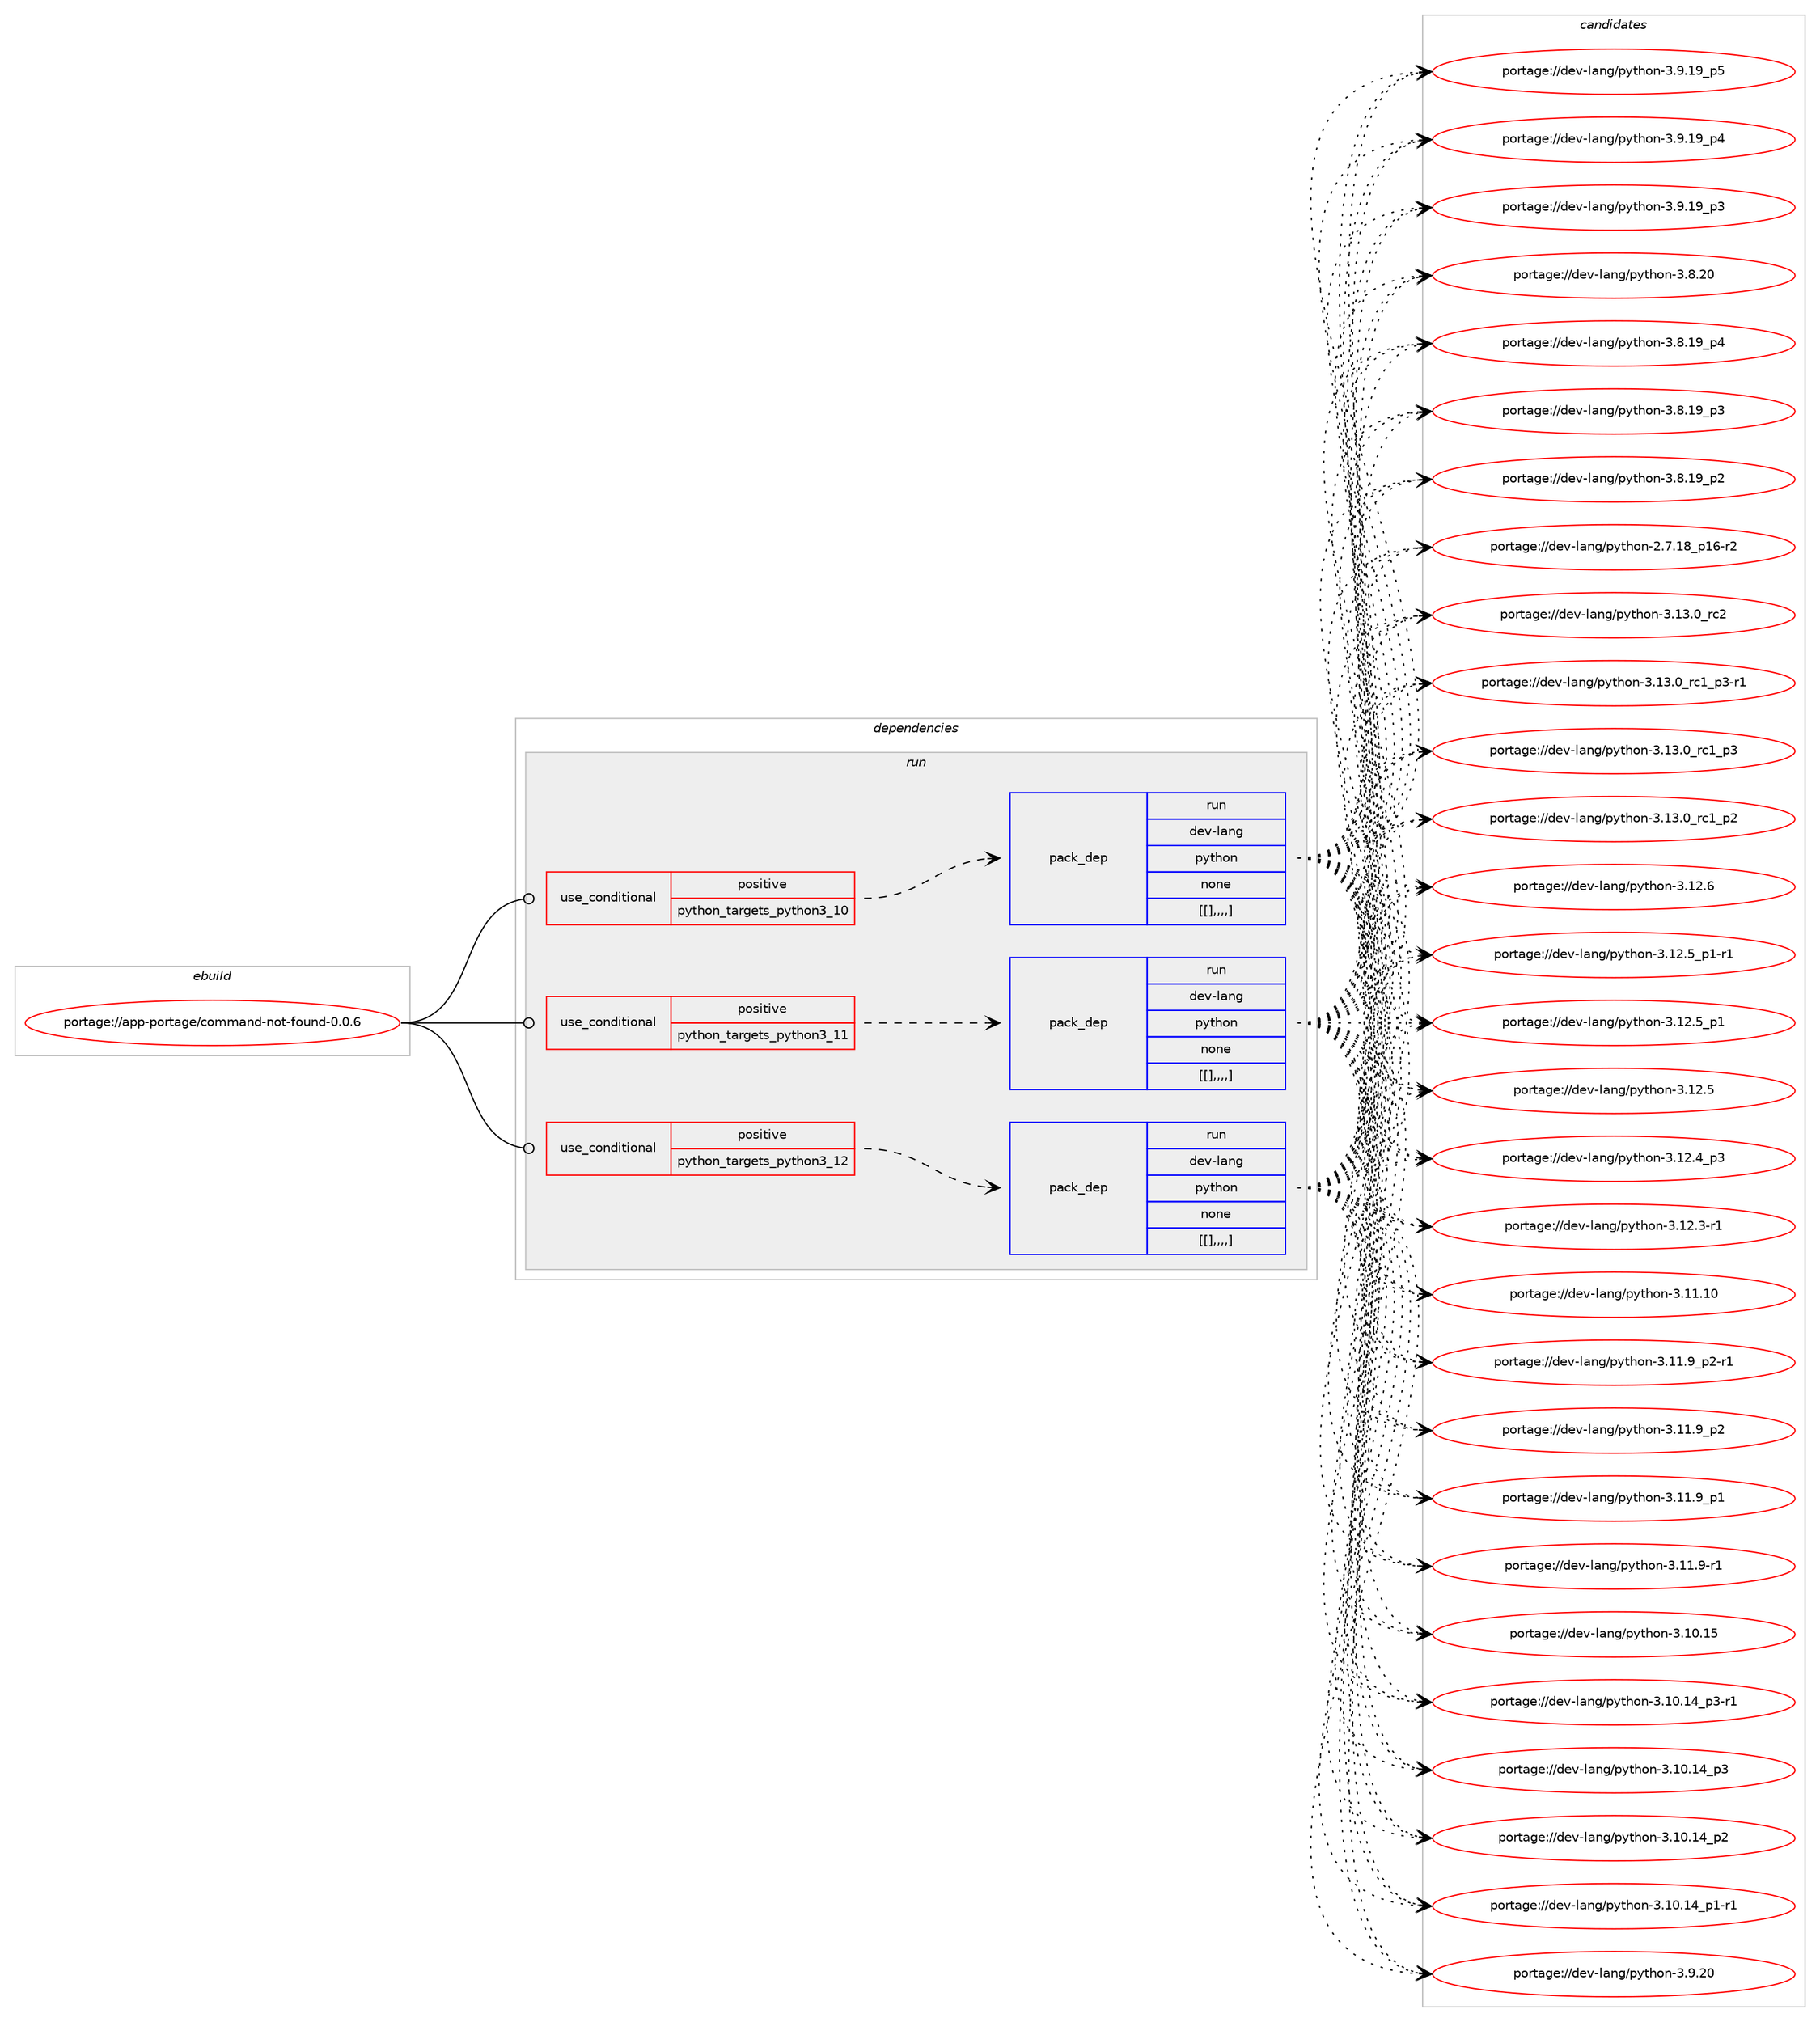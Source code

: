digraph prolog {

# *************
# Graph options
# *************

newrank=true;
concentrate=true;
compound=true;
graph [rankdir=LR,fontname=Helvetica,fontsize=10,ranksep=1.5];#, ranksep=2.5, nodesep=0.2];
edge  [arrowhead=vee];
node  [fontname=Helvetica,fontsize=10];

# **********
# The ebuild
# **********

subgraph cluster_leftcol {
color=gray;
label=<<i>ebuild</i>>;
id [label="portage://app-portage/command-not-found-0.0.6", color=red, width=4, href="../app-portage/command-not-found-0.0.6.svg"];
}

# ****************
# The dependencies
# ****************

subgraph cluster_midcol {
color=gray;
label=<<i>dependencies</i>>;
subgraph cluster_compile {
fillcolor="#eeeeee";
style=filled;
label=<<i>compile</i>>;
}
subgraph cluster_compileandrun {
fillcolor="#eeeeee";
style=filled;
label=<<i>compile and run</i>>;
}
subgraph cluster_run {
fillcolor="#eeeeee";
style=filled;
label=<<i>run</i>>;
subgraph cond14139 {
dependency50755 [label=<<TABLE BORDER="0" CELLBORDER="1" CELLSPACING="0" CELLPADDING="4"><TR><TD ROWSPAN="3" CELLPADDING="10">use_conditional</TD></TR><TR><TD>positive</TD></TR><TR><TD>python_targets_python3_10</TD></TR></TABLE>>, shape=none, color=red];
subgraph pack36156 {
dependency50756 [label=<<TABLE BORDER="0" CELLBORDER="1" CELLSPACING="0" CELLPADDING="4" WIDTH="220"><TR><TD ROWSPAN="6" CELLPADDING="30">pack_dep</TD></TR><TR><TD WIDTH="110">run</TD></TR><TR><TD>dev-lang</TD></TR><TR><TD>python</TD></TR><TR><TD>none</TD></TR><TR><TD>[[],,,,]</TD></TR></TABLE>>, shape=none, color=blue];
}
dependency50755:e -> dependency50756:w [weight=20,style="dashed",arrowhead="vee"];
}
id:e -> dependency50755:w [weight=20,style="solid",arrowhead="odot"];
subgraph cond14140 {
dependency50757 [label=<<TABLE BORDER="0" CELLBORDER="1" CELLSPACING="0" CELLPADDING="4"><TR><TD ROWSPAN="3" CELLPADDING="10">use_conditional</TD></TR><TR><TD>positive</TD></TR><TR><TD>python_targets_python3_11</TD></TR></TABLE>>, shape=none, color=red];
subgraph pack36157 {
dependency50758 [label=<<TABLE BORDER="0" CELLBORDER="1" CELLSPACING="0" CELLPADDING="4" WIDTH="220"><TR><TD ROWSPAN="6" CELLPADDING="30">pack_dep</TD></TR><TR><TD WIDTH="110">run</TD></TR><TR><TD>dev-lang</TD></TR><TR><TD>python</TD></TR><TR><TD>none</TD></TR><TR><TD>[[],,,,]</TD></TR></TABLE>>, shape=none, color=blue];
}
dependency50757:e -> dependency50758:w [weight=20,style="dashed",arrowhead="vee"];
}
id:e -> dependency50757:w [weight=20,style="solid",arrowhead="odot"];
subgraph cond14141 {
dependency50759 [label=<<TABLE BORDER="0" CELLBORDER="1" CELLSPACING="0" CELLPADDING="4"><TR><TD ROWSPAN="3" CELLPADDING="10">use_conditional</TD></TR><TR><TD>positive</TD></TR><TR><TD>python_targets_python3_12</TD></TR></TABLE>>, shape=none, color=red];
subgraph pack36158 {
dependency50760 [label=<<TABLE BORDER="0" CELLBORDER="1" CELLSPACING="0" CELLPADDING="4" WIDTH="220"><TR><TD ROWSPAN="6" CELLPADDING="30">pack_dep</TD></TR><TR><TD WIDTH="110">run</TD></TR><TR><TD>dev-lang</TD></TR><TR><TD>python</TD></TR><TR><TD>none</TD></TR><TR><TD>[[],,,,]</TD></TR></TABLE>>, shape=none, color=blue];
}
dependency50759:e -> dependency50760:w [weight=20,style="dashed",arrowhead="vee"];
}
id:e -> dependency50759:w [weight=20,style="solid",arrowhead="odot"];
}
}

# **************
# The candidates
# **************

subgraph cluster_choices {
rank=same;
color=gray;
label=<<i>candidates</i>>;

subgraph choice36156 {
color=black;
nodesep=1;
choice10010111845108971101034711212111610411111045514649514648951149950 [label="portage://dev-lang/python-3.13.0_rc2", color=red, width=4,href="../dev-lang/python-3.13.0_rc2.svg"];
choice1001011184510897110103471121211161041111104551464951464895114994995112514511449 [label="portage://dev-lang/python-3.13.0_rc1_p3-r1", color=red, width=4,href="../dev-lang/python-3.13.0_rc1_p3-r1.svg"];
choice100101118451089711010347112121116104111110455146495146489511499499511251 [label="portage://dev-lang/python-3.13.0_rc1_p3", color=red, width=4,href="../dev-lang/python-3.13.0_rc1_p3.svg"];
choice100101118451089711010347112121116104111110455146495146489511499499511250 [label="portage://dev-lang/python-3.13.0_rc1_p2", color=red, width=4,href="../dev-lang/python-3.13.0_rc1_p2.svg"];
choice10010111845108971101034711212111610411111045514649504654 [label="portage://dev-lang/python-3.12.6", color=red, width=4,href="../dev-lang/python-3.12.6.svg"];
choice1001011184510897110103471121211161041111104551464950465395112494511449 [label="portage://dev-lang/python-3.12.5_p1-r1", color=red, width=4,href="../dev-lang/python-3.12.5_p1-r1.svg"];
choice100101118451089711010347112121116104111110455146495046539511249 [label="portage://dev-lang/python-3.12.5_p1", color=red, width=4,href="../dev-lang/python-3.12.5_p1.svg"];
choice10010111845108971101034711212111610411111045514649504653 [label="portage://dev-lang/python-3.12.5", color=red, width=4,href="../dev-lang/python-3.12.5.svg"];
choice100101118451089711010347112121116104111110455146495046529511251 [label="portage://dev-lang/python-3.12.4_p3", color=red, width=4,href="../dev-lang/python-3.12.4_p3.svg"];
choice100101118451089711010347112121116104111110455146495046514511449 [label="portage://dev-lang/python-3.12.3-r1", color=red, width=4,href="../dev-lang/python-3.12.3-r1.svg"];
choice1001011184510897110103471121211161041111104551464949464948 [label="portage://dev-lang/python-3.11.10", color=red, width=4,href="../dev-lang/python-3.11.10.svg"];
choice1001011184510897110103471121211161041111104551464949465795112504511449 [label="portage://dev-lang/python-3.11.9_p2-r1", color=red, width=4,href="../dev-lang/python-3.11.9_p2-r1.svg"];
choice100101118451089711010347112121116104111110455146494946579511250 [label="portage://dev-lang/python-3.11.9_p2", color=red, width=4,href="../dev-lang/python-3.11.9_p2.svg"];
choice100101118451089711010347112121116104111110455146494946579511249 [label="portage://dev-lang/python-3.11.9_p1", color=red, width=4,href="../dev-lang/python-3.11.9_p1.svg"];
choice100101118451089711010347112121116104111110455146494946574511449 [label="portage://dev-lang/python-3.11.9-r1", color=red, width=4,href="../dev-lang/python-3.11.9-r1.svg"];
choice1001011184510897110103471121211161041111104551464948464953 [label="portage://dev-lang/python-3.10.15", color=red, width=4,href="../dev-lang/python-3.10.15.svg"];
choice100101118451089711010347112121116104111110455146494846495295112514511449 [label="portage://dev-lang/python-3.10.14_p3-r1", color=red, width=4,href="../dev-lang/python-3.10.14_p3-r1.svg"];
choice10010111845108971101034711212111610411111045514649484649529511251 [label="portage://dev-lang/python-3.10.14_p3", color=red, width=4,href="../dev-lang/python-3.10.14_p3.svg"];
choice10010111845108971101034711212111610411111045514649484649529511250 [label="portage://dev-lang/python-3.10.14_p2", color=red, width=4,href="../dev-lang/python-3.10.14_p2.svg"];
choice100101118451089711010347112121116104111110455146494846495295112494511449 [label="portage://dev-lang/python-3.10.14_p1-r1", color=red, width=4,href="../dev-lang/python-3.10.14_p1-r1.svg"];
choice10010111845108971101034711212111610411111045514657465048 [label="portage://dev-lang/python-3.9.20", color=red, width=4,href="../dev-lang/python-3.9.20.svg"];
choice100101118451089711010347112121116104111110455146574649579511253 [label="portage://dev-lang/python-3.9.19_p5", color=red, width=4,href="../dev-lang/python-3.9.19_p5.svg"];
choice100101118451089711010347112121116104111110455146574649579511252 [label="portage://dev-lang/python-3.9.19_p4", color=red, width=4,href="../dev-lang/python-3.9.19_p4.svg"];
choice100101118451089711010347112121116104111110455146574649579511251 [label="portage://dev-lang/python-3.9.19_p3", color=red, width=4,href="../dev-lang/python-3.9.19_p3.svg"];
choice10010111845108971101034711212111610411111045514656465048 [label="portage://dev-lang/python-3.8.20", color=red, width=4,href="../dev-lang/python-3.8.20.svg"];
choice100101118451089711010347112121116104111110455146564649579511252 [label="portage://dev-lang/python-3.8.19_p4", color=red, width=4,href="../dev-lang/python-3.8.19_p4.svg"];
choice100101118451089711010347112121116104111110455146564649579511251 [label="portage://dev-lang/python-3.8.19_p3", color=red, width=4,href="../dev-lang/python-3.8.19_p3.svg"];
choice100101118451089711010347112121116104111110455146564649579511250 [label="portage://dev-lang/python-3.8.19_p2", color=red, width=4,href="../dev-lang/python-3.8.19_p2.svg"];
choice100101118451089711010347112121116104111110455046554649569511249544511450 [label="portage://dev-lang/python-2.7.18_p16-r2", color=red, width=4,href="../dev-lang/python-2.7.18_p16-r2.svg"];
dependency50756:e -> choice10010111845108971101034711212111610411111045514649514648951149950:w [style=dotted,weight="100"];
dependency50756:e -> choice1001011184510897110103471121211161041111104551464951464895114994995112514511449:w [style=dotted,weight="100"];
dependency50756:e -> choice100101118451089711010347112121116104111110455146495146489511499499511251:w [style=dotted,weight="100"];
dependency50756:e -> choice100101118451089711010347112121116104111110455146495146489511499499511250:w [style=dotted,weight="100"];
dependency50756:e -> choice10010111845108971101034711212111610411111045514649504654:w [style=dotted,weight="100"];
dependency50756:e -> choice1001011184510897110103471121211161041111104551464950465395112494511449:w [style=dotted,weight="100"];
dependency50756:e -> choice100101118451089711010347112121116104111110455146495046539511249:w [style=dotted,weight="100"];
dependency50756:e -> choice10010111845108971101034711212111610411111045514649504653:w [style=dotted,weight="100"];
dependency50756:e -> choice100101118451089711010347112121116104111110455146495046529511251:w [style=dotted,weight="100"];
dependency50756:e -> choice100101118451089711010347112121116104111110455146495046514511449:w [style=dotted,weight="100"];
dependency50756:e -> choice1001011184510897110103471121211161041111104551464949464948:w [style=dotted,weight="100"];
dependency50756:e -> choice1001011184510897110103471121211161041111104551464949465795112504511449:w [style=dotted,weight="100"];
dependency50756:e -> choice100101118451089711010347112121116104111110455146494946579511250:w [style=dotted,weight="100"];
dependency50756:e -> choice100101118451089711010347112121116104111110455146494946579511249:w [style=dotted,weight="100"];
dependency50756:e -> choice100101118451089711010347112121116104111110455146494946574511449:w [style=dotted,weight="100"];
dependency50756:e -> choice1001011184510897110103471121211161041111104551464948464953:w [style=dotted,weight="100"];
dependency50756:e -> choice100101118451089711010347112121116104111110455146494846495295112514511449:w [style=dotted,weight="100"];
dependency50756:e -> choice10010111845108971101034711212111610411111045514649484649529511251:w [style=dotted,weight="100"];
dependency50756:e -> choice10010111845108971101034711212111610411111045514649484649529511250:w [style=dotted,weight="100"];
dependency50756:e -> choice100101118451089711010347112121116104111110455146494846495295112494511449:w [style=dotted,weight="100"];
dependency50756:e -> choice10010111845108971101034711212111610411111045514657465048:w [style=dotted,weight="100"];
dependency50756:e -> choice100101118451089711010347112121116104111110455146574649579511253:w [style=dotted,weight="100"];
dependency50756:e -> choice100101118451089711010347112121116104111110455146574649579511252:w [style=dotted,weight="100"];
dependency50756:e -> choice100101118451089711010347112121116104111110455146574649579511251:w [style=dotted,weight="100"];
dependency50756:e -> choice10010111845108971101034711212111610411111045514656465048:w [style=dotted,weight="100"];
dependency50756:e -> choice100101118451089711010347112121116104111110455146564649579511252:w [style=dotted,weight="100"];
dependency50756:e -> choice100101118451089711010347112121116104111110455146564649579511251:w [style=dotted,weight="100"];
dependency50756:e -> choice100101118451089711010347112121116104111110455146564649579511250:w [style=dotted,weight="100"];
dependency50756:e -> choice100101118451089711010347112121116104111110455046554649569511249544511450:w [style=dotted,weight="100"];
}
subgraph choice36157 {
color=black;
nodesep=1;
choice10010111845108971101034711212111610411111045514649514648951149950 [label="portage://dev-lang/python-3.13.0_rc2", color=red, width=4,href="../dev-lang/python-3.13.0_rc2.svg"];
choice1001011184510897110103471121211161041111104551464951464895114994995112514511449 [label="portage://dev-lang/python-3.13.0_rc1_p3-r1", color=red, width=4,href="../dev-lang/python-3.13.0_rc1_p3-r1.svg"];
choice100101118451089711010347112121116104111110455146495146489511499499511251 [label="portage://dev-lang/python-3.13.0_rc1_p3", color=red, width=4,href="../dev-lang/python-3.13.0_rc1_p3.svg"];
choice100101118451089711010347112121116104111110455146495146489511499499511250 [label="portage://dev-lang/python-3.13.0_rc1_p2", color=red, width=4,href="../dev-lang/python-3.13.0_rc1_p2.svg"];
choice10010111845108971101034711212111610411111045514649504654 [label="portage://dev-lang/python-3.12.6", color=red, width=4,href="../dev-lang/python-3.12.6.svg"];
choice1001011184510897110103471121211161041111104551464950465395112494511449 [label="portage://dev-lang/python-3.12.5_p1-r1", color=red, width=4,href="../dev-lang/python-3.12.5_p1-r1.svg"];
choice100101118451089711010347112121116104111110455146495046539511249 [label="portage://dev-lang/python-3.12.5_p1", color=red, width=4,href="../dev-lang/python-3.12.5_p1.svg"];
choice10010111845108971101034711212111610411111045514649504653 [label="portage://dev-lang/python-3.12.5", color=red, width=4,href="../dev-lang/python-3.12.5.svg"];
choice100101118451089711010347112121116104111110455146495046529511251 [label="portage://dev-lang/python-3.12.4_p3", color=red, width=4,href="../dev-lang/python-3.12.4_p3.svg"];
choice100101118451089711010347112121116104111110455146495046514511449 [label="portage://dev-lang/python-3.12.3-r1", color=red, width=4,href="../dev-lang/python-3.12.3-r1.svg"];
choice1001011184510897110103471121211161041111104551464949464948 [label="portage://dev-lang/python-3.11.10", color=red, width=4,href="../dev-lang/python-3.11.10.svg"];
choice1001011184510897110103471121211161041111104551464949465795112504511449 [label="portage://dev-lang/python-3.11.9_p2-r1", color=red, width=4,href="../dev-lang/python-3.11.9_p2-r1.svg"];
choice100101118451089711010347112121116104111110455146494946579511250 [label="portage://dev-lang/python-3.11.9_p2", color=red, width=4,href="../dev-lang/python-3.11.9_p2.svg"];
choice100101118451089711010347112121116104111110455146494946579511249 [label="portage://dev-lang/python-3.11.9_p1", color=red, width=4,href="../dev-lang/python-3.11.9_p1.svg"];
choice100101118451089711010347112121116104111110455146494946574511449 [label="portage://dev-lang/python-3.11.9-r1", color=red, width=4,href="../dev-lang/python-3.11.9-r1.svg"];
choice1001011184510897110103471121211161041111104551464948464953 [label="portage://dev-lang/python-3.10.15", color=red, width=4,href="../dev-lang/python-3.10.15.svg"];
choice100101118451089711010347112121116104111110455146494846495295112514511449 [label="portage://dev-lang/python-3.10.14_p3-r1", color=red, width=4,href="../dev-lang/python-3.10.14_p3-r1.svg"];
choice10010111845108971101034711212111610411111045514649484649529511251 [label="portage://dev-lang/python-3.10.14_p3", color=red, width=4,href="../dev-lang/python-3.10.14_p3.svg"];
choice10010111845108971101034711212111610411111045514649484649529511250 [label="portage://dev-lang/python-3.10.14_p2", color=red, width=4,href="../dev-lang/python-3.10.14_p2.svg"];
choice100101118451089711010347112121116104111110455146494846495295112494511449 [label="portage://dev-lang/python-3.10.14_p1-r1", color=red, width=4,href="../dev-lang/python-3.10.14_p1-r1.svg"];
choice10010111845108971101034711212111610411111045514657465048 [label="portage://dev-lang/python-3.9.20", color=red, width=4,href="../dev-lang/python-3.9.20.svg"];
choice100101118451089711010347112121116104111110455146574649579511253 [label="portage://dev-lang/python-3.9.19_p5", color=red, width=4,href="../dev-lang/python-3.9.19_p5.svg"];
choice100101118451089711010347112121116104111110455146574649579511252 [label="portage://dev-lang/python-3.9.19_p4", color=red, width=4,href="../dev-lang/python-3.9.19_p4.svg"];
choice100101118451089711010347112121116104111110455146574649579511251 [label="portage://dev-lang/python-3.9.19_p3", color=red, width=4,href="../dev-lang/python-3.9.19_p3.svg"];
choice10010111845108971101034711212111610411111045514656465048 [label="portage://dev-lang/python-3.8.20", color=red, width=4,href="../dev-lang/python-3.8.20.svg"];
choice100101118451089711010347112121116104111110455146564649579511252 [label="portage://dev-lang/python-3.8.19_p4", color=red, width=4,href="../dev-lang/python-3.8.19_p4.svg"];
choice100101118451089711010347112121116104111110455146564649579511251 [label="portage://dev-lang/python-3.8.19_p3", color=red, width=4,href="../dev-lang/python-3.8.19_p3.svg"];
choice100101118451089711010347112121116104111110455146564649579511250 [label="portage://dev-lang/python-3.8.19_p2", color=red, width=4,href="../dev-lang/python-3.8.19_p2.svg"];
choice100101118451089711010347112121116104111110455046554649569511249544511450 [label="portage://dev-lang/python-2.7.18_p16-r2", color=red, width=4,href="../dev-lang/python-2.7.18_p16-r2.svg"];
dependency50758:e -> choice10010111845108971101034711212111610411111045514649514648951149950:w [style=dotted,weight="100"];
dependency50758:e -> choice1001011184510897110103471121211161041111104551464951464895114994995112514511449:w [style=dotted,weight="100"];
dependency50758:e -> choice100101118451089711010347112121116104111110455146495146489511499499511251:w [style=dotted,weight="100"];
dependency50758:e -> choice100101118451089711010347112121116104111110455146495146489511499499511250:w [style=dotted,weight="100"];
dependency50758:e -> choice10010111845108971101034711212111610411111045514649504654:w [style=dotted,weight="100"];
dependency50758:e -> choice1001011184510897110103471121211161041111104551464950465395112494511449:w [style=dotted,weight="100"];
dependency50758:e -> choice100101118451089711010347112121116104111110455146495046539511249:w [style=dotted,weight="100"];
dependency50758:e -> choice10010111845108971101034711212111610411111045514649504653:w [style=dotted,weight="100"];
dependency50758:e -> choice100101118451089711010347112121116104111110455146495046529511251:w [style=dotted,weight="100"];
dependency50758:e -> choice100101118451089711010347112121116104111110455146495046514511449:w [style=dotted,weight="100"];
dependency50758:e -> choice1001011184510897110103471121211161041111104551464949464948:w [style=dotted,weight="100"];
dependency50758:e -> choice1001011184510897110103471121211161041111104551464949465795112504511449:w [style=dotted,weight="100"];
dependency50758:e -> choice100101118451089711010347112121116104111110455146494946579511250:w [style=dotted,weight="100"];
dependency50758:e -> choice100101118451089711010347112121116104111110455146494946579511249:w [style=dotted,weight="100"];
dependency50758:e -> choice100101118451089711010347112121116104111110455146494946574511449:w [style=dotted,weight="100"];
dependency50758:e -> choice1001011184510897110103471121211161041111104551464948464953:w [style=dotted,weight="100"];
dependency50758:e -> choice100101118451089711010347112121116104111110455146494846495295112514511449:w [style=dotted,weight="100"];
dependency50758:e -> choice10010111845108971101034711212111610411111045514649484649529511251:w [style=dotted,weight="100"];
dependency50758:e -> choice10010111845108971101034711212111610411111045514649484649529511250:w [style=dotted,weight="100"];
dependency50758:e -> choice100101118451089711010347112121116104111110455146494846495295112494511449:w [style=dotted,weight="100"];
dependency50758:e -> choice10010111845108971101034711212111610411111045514657465048:w [style=dotted,weight="100"];
dependency50758:e -> choice100101118451089711010347112121116104111110455146574649579511253:w [style=dotted,weight="100"];
dependency50758:e -> choice100101118451089711010347112121116104111110455146574649579511252:w [style=dotted,weight="100"];
dependency50758:e -> choice100101118451089711010347112121116104111110455146574649579511251:w [style=dotted,weight="100"];
dependency50758:e -> choice10010111845108971101034711212111610411111045514656465048:w [style=dotted,weight="100"];
dependency50758:e -> choice100101118451089711010347112121116104111110455146564649579511252:w [style=dotted,weight="100"];
dependency50758:e -> choice100101118451089711010347112121116104111110455146564649579511251:w [style=dotted,weight="100"];
dependency50758:e -> choice100101118451089711010347112121116104111110455146564649579511250:w [style=dotted,weight="100"];
dependency50758:e -> choice100101118451089711010347112121116104111110455046554649569511249544511450:w [style=dotted,weight="100"];
}
subgraph choice36158 {
color=black;
nodesep=1;
choice10010111845108971101034711212111610411111045514649514648951149950 [label="portage://dev-lang/python-3.13.0_rc2", color=red, width=4,href="../dev-lang/python-3.13.0_rc2.svg"];
choice1001011184510897110103471121211161041111104551464951464895114994995112514511449 [label="portage://dev-lang/python-3.13.0_rc1_p3-r1", color=red, width=4,href="../dev-lang/python-3.13.0_rc1_p3-r1.svg"];
choice100101118451089711010347112121116104111110455146495146489511499499511251 [label="portage://dev-lang/python-3.13.0_rc1_p3", color=red, width=4,href="../dev-lang/python-3.13.0_rc1_p3.svg"];
choice100101118451089711010347112121116104111110455146495146489511499499511250 [label="portage://dev-lang/python-3.13.0_rc1_p2", color=red, width=4,href="../dev-lang/python-3.13.0_rc1_p2.svg"];
choice10010111845108971101034711212111610411111045514649504654 [label="portage://dev-lang/python-3.12.6", color=red, width=4,href="../dev-lang/python-3.12.6.svg"];
choice1001011184510897110103471121211161041111104551464950465395112494511449 [label="portage://dev-lang/python-3.12.5_p1-r1", color=red, width=4,href="../dev-lang/python-3.12.5_p1-r1.svg"];
choice100101118451089711010347112121116104111110455146495046539511249 [label="portage://dev-lang/python-3.12.5_p1", color=red, width=4,href="../dev-lang/python-3.12.5_p1.svg"];
choice10010111845108971101034711212111610411111045514649504653 [label="portage://dev-lang/python-3.12.5", color=red, width=4,href="../dev-lang/python-3.12.5.svg"];
choice100101118451089711010347112121116104111110455146495046529511251 [label="portage://dev-lang/python-3.12.4_p3", color=red, width=4,href="../dev-lang/python-3.12.4_p3.svg"];
choice100101118451089711010347112121116104111110455146495046514511449 [label="portage://dev-lang/python-3.12.3-r1", color=red, width=4,href="../dev-lang/python-3.12.3-r1.svg"];
choice1001011184510897110103471121211161041111104551464949464948 [label="portage://dev-lang/python-3.11.10", color=red, width=4,href="../dev-lang/python-3.11.10.svg"];
choice1001011184510897110103471121211161041111104551464949465795112504511449 [label="portage://dev-lang/python-3.11.9_p2-r1", color=red, width=4,href="../dev-lang/python-3.11.9_p2-r1.svg"];
choice100101118451089711010347112121116104111110455146494946579511250 [label="portage://dev-lang/python-3.11.9_p2", color=red, width=4,href="../dev-lang/python-3.11.9_p2.svg"];
choice100101118451089711010347112121116104111110455146494946579511249 [label="portage://dev-lang/python-3.11.9_p1", color=red, width=4,href="../dev-lang/python-3.11.9_p1.svg"];
choice100101118451089711010347112121116104111110455146494946574511449 [label="portage://dev-lang/python-3.11.9-r1", color=red, width=4,href="../dev-lang/python-3.11.9-r1.svg"];
choice1001011184510897110103471121211161041111104551464948464953 [label="portage://dev-lang/python-3.10.15", color=red, width=4,href="../dev-lang/python-3.10.15.svg"];
choice100101118451089711010347112121116104111110455146494846495295112514511449 [label="portage://dev-lang/python-3.10.14_p3-r1", color=red, width=4,href="../dev-lang/python-3.10.14_p3-r1.svg"];
choice10010111845108971101034711212111610411111045514649484649529511251 [label="portage://dev-lang/python-3.10.14_p3", color=red, width=4,href="../dev-lang/python-3.10.14_p3.svg"];
choice10010111845108971101034711212111610411111045514649484649529511250 [label="portage://dev-lang/python-3.10.14_p2", color=red, width=4,href="../dev-lang/python-3.10.14_p2.svg"];
choice100101118451089711010347112121116104111110455146494846495295112494511449 [label="portage://dev-lang/python-3.10.14_p1-r1", color=red, width=4,href="../dev-lang/python-3.10.14_p1-r1.svg"];
choice10010111845108971101034711212111610411111045514657465048 [label="portage://dev-lang/python-3.9.20", color=red, width=4,href="../dev-lang/python-3.9.20.svg"];
choice100101118451089711010347112121116104111110455146574649579511253 [label="portage://dev-lang/python-3.9.19_p5", color=red, width=4,href="../dev-lang/python-3.9.19_p5.svg"];
choice100101118451089711010347112121116104111110455146574649579511252 [label="portage://dev-lang/python-3.9.19_p4", color=red, width=4,href="../dev-lang/python-3.9.19_p4.svg"];
choice100101118451089711010347112121116104111110455146574649579511251 [label="portage://dev-lang/python-3.9.19_p3", color=red, width=4,href="../dev-lang/python-3.9.19_p3.svg"];
choice10010111845108971101034711212111610411111045514656465048 [label="portage://dev-lang/python-3.8.20", color=red, width=4,href="../dev-lang/python-3.8.20.svg"];
choice100101118451089711010347112121116104111110455146564649579511252 [label="portage://dev-lang/python-3.8.19_p4", color=red, width=4,href="../dev-lang/python-3.8.19_p4.svg"];
choice100101118451089711010347112121116104111110455146564649579511251 [label="portage://dev-lang/python-3.8.19_p3", color=red, width=4,href="../dev-lang/python-3.8.19_p3.svg"];
choice100101118451089711010347112121116104111110455146564649579511250 [label="portage://dev-lang/python-3.8.19_p2", color=red, width=4,href="../dev-lang/python-3.8.19_p2.svg"];
choice100101118451089711010347112121116104111110455046554649569511249544511450 [label="portage://dev-lang/python-2.7.18_p16-r2", color=red, width=4,href="../dev-lang/python-2.7.18_p16-r2.svg"];
dependency50760:e -> choice10010111845108971101034711212111610411111045514649514648951149950:w [style=dotted,weight="100"];
dependency50760:e -> choice1001011184510897110103471121211161041111104551464951464895114994995112514511449:w [style=dotted,weight="100"];
dependency50760:e -> choice100101118451089711010347112121116104111110455146495146489511499499511251:w [style=dotted,weight="100"];
dependency50760:e -> choice100101118451089711010347112121116104111110455146495146489511499499511250:w [style=dotted,weight="100"];
dependency50760:e -> choice10010111845108971101034711212111610411111045514649504654:w [style=dotted,weight="100"];
dependency50760:e -> choice1001011184510897110103471121211161041111104551464950465395112494511449:w [style=dotted,weight="100"];
dependency50760:e -> choice100101118451089711010347112121116104111110455146495046539511249:w [style=dotted,weight="100"];
dependency50760:e -> choice10010111845108971101034711212111610411111045514649504653:w [style=dotted,weight="100"];
dependency50760:e -> choice100101118451089711010347112121116104111110455146495046529511251:w [style=dotted,weight="100"];
dependency50760:e -> choice100101118451089711010347112121116104111110455146495046514511449:w [style=dotted,weight="100"];
dependency50760:e -> choice1001011184510897110103471121211161041111104551464949464948:w [style=dotted,weight="100"];
dependency50760:e -> choice1001011184510897110103471121211161041111104551464949465795112504511449:w [style=dotted,weight="100"];
dependency50760:e -> choice100101118451089711010347112121116104111110455146494946579511250:w [style=dotted,weight="100"];
dependency50760:e -> choice100101118451089711010347112121116104111110455146494946579511249:w [style=dotted,weight="100"];
dependency50760:e -> choice100101118451089711010347112121116104111110455146494946574511449:w [style=dotted,weight="100"];
dependency50760:e -> choice1001011184510897110103471121211161041111104551464948464953:w [style=dotted,weight="100"];
dependency50760:e -> choice100101118451089711010347112121116104111110455146494846495295112514511449:w [style=dotted,weight="100"];
dependency50760:e -> choice10010111845108971101034711212111610411111045514649484649529511251:w [style=dotted,weight="100"];
dependency50760:e -> choice10010111845108971101034711212111610411111045514649484649529511250:w [style=dotted,weight="100"];
dependency50760:e -> choice100101118451089711010347112121116104111110455146494846495295112494511449:w [style=dotted,weight="100"];
dependency50760:e -> choice10010111845108971101034711212111610411111045514657465048:w [style=dotted,weight="100"];
dependency50760:e -> choice100101118451089711010347112121116104111110455146574649579511253:w [style=dotted,weight="100"];
dependency50760:e -> choice100101118451089711010347112121116104111110455146574649579511252:w [style=dotted,weight="100"];
dependency50760:e -> choice100101118451089711010347112121116104111110455146574649579511251:w [style=dotted,weight="100"];
dependency50760:e -> choice10010111845108971101034711212111610411111045514656465048:w [style=dotted,weight="100"];
dependency50760:e -> choice100101118451089711010347112121116104111110455146564649579511252:w [style=dotted,weight="100"];
dependency50760:e -> choice100101118451089711010347112121116104111110455146564649579511251:w [style=dotted,weight="100"];
dependency50760:e -> choice100101118451089711010347112121116104111110455146564649579511250:w [style=dotted,weight="100"];
dependency50760:e -> choice100101118451089711010347112121116104111110455046554649569511249544511450:w [style=dotted,weight="100"];
}
}

}
